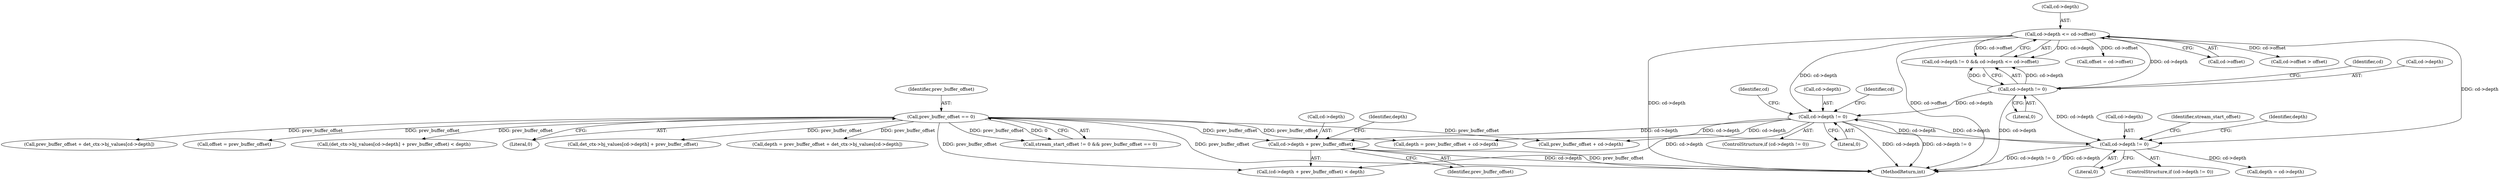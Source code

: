 digraph "0_suricata_47afc577ff763150f9b47f10331f5ef9eb847a57@pointer" {
"1000452" [label="(Call,cd->depth + prev_buffer_offset)"];
"1000444" [label="(Call,cd->depth != 0)"];
"1000527" [label="(Call,cd->depth != 0)"];
"1000211" [label="(Call,cd->depth <= cd->offset)"];
"1000206" [label="(Call,cd->depth != 0)"];
"1000385" [label="(Call,prev_buffer_offset == 0)"];
"1000586" [label="(Call,offset = cd->offset)"];
"1000386" [label="(Identifier,prev_buffer_offset)"];
"1000451" [label="(Call,(cd->depth + prev_buffer_offset) < depth)"];
"1000385" [label="(Call,prev_buffer_offset == 0)"];
"1000459" [label="(Call,depth = prev_buffer_offset + cd->depth)"];
"1000531" [label="(Literal,0)"];
"1000213" [label="(Identifier,cd)"];
"1000534" [label="(Identifier,depth)"];
"1000432" [label="(Call,prev_buffer_offset + det_ctx->bj_values[cd->depth])"];
"1000255" [label="(Call,offset = prev_buffer_offset)"];
"1000381" [label="(Call,stream_start_offset != 0 && prev_buffer_offset == 0)"];
"1000418" [label="(Call,(det_ctx->bj_values[cd->depth] + prev_buffer_offset) < depth)"];
"1000528" [label="(Call,cd->depth)"];
"1000445" [label="(Call,cd->depth)"];
"1000206" [label="(Call,cd->depth != 0)"];
"1000461" [label="(Call,prev_buffer_offset + cd->depth)"];
"1000454" [label="(Identifier,cd)"];
"1000453" [label="(Call,cd->depth)"];
"1000210" [label="(Literal,0)"];
"1000452" [label="(Call,cd->depth + prev_buffer_offset)"];
"1000469" [label="(Identifier,cd)"];
"1000212" [label="(Call,cd->depth)"];
"1000456" [label="(Identifier,prev_buffer_offset)"];
"1000211" [label="(Call,cd->depth <= cd->offset)"];
"1000387" [label="(Literal,0)"];
"1000444" [label="(Call,cd->depth != 0)"];
"1000457" [label="(Identifier,depth)"];
"1000526" [label="(ControlStructure,if (cd->depth != 0))"];
"1000419" [label="(Call,det_ctx->bj_values[cd->depth] + prev_buffer_offset)"];
"1000205" [label="(Call,cd->depth != 0 && cd->depth <= cd->offset)"];
"1000448" [label="(Literal,0)"];
"1000541" [label="(Identifier,stream_start_offset)"];
"1000215" [label="(Call,cd->offset)"];
"1000430" [label="(Call,depth = prev_buffer_offset + det_ctx->bj_values[cd->depth])"];
"1000527" [label="(Call,cd->depth != 0)"];
"1000495" [label="(Call,cd->offset > offset)"];
"1000533" [label="(Call,depth = cd->depth)"];
"1000443" [label="(ControlStructure,if (cd->depth != 0))"];
"1000207" [label="(Call,cd->depth)"];
"1001577" [label="(MethodReturn,int)"];
"1000452" -> "1000451"  [label="AST: "];
"1000452" -> "1000456"  [label="CFG: "];
"1000453" -> "1000452"  [label="AST: "];
"1000456" -> "1000452"  [label="AST: "];
"1000457" -> "1000452"  [label="CFG: "];
"1000452" -> "1001577"  [label="DDG: cd->depth"];
"1000452" -> "1001577"  [label="DDG: prev_buffer_offset"];
"1000444" -> "1000452"  [label="DDG: cd->depth"];
"1000385" -> "1000452"  [label="DDG: prev_buffer_offset"];
"1000444" -> "1000443"  [label="AST: "];
"1000444" -> "1000448"  [label="CFG: "];
"1000445" -> "1000444"  [label="AST: "];
"1000448" -> "1000444"  [label="AST: "];
"1000454" -> "1000444"  [label="CFG: "];
"1000469" -> "1000444"  [label="CFG: "];
"1000444" -> "1001577"  [label="DDG: cd->depth"];
"1000444" -> "1001577"  [label="DDG: cd->depth != 0"];
"1000527" -> "1000444"  [label="DDG: cd->depth"];
"1000211" -> "1000444"  [label="DDG: cd->depth"];
"1000206" -> "1000444"  [label="DDG: cd->depth"];
"1000444" -> "1000451"  [label="DDG: cd->depth"];
"1000444" -> "1000459"  [label="DDG: cd->depth"];
"1000444" -> "1000461"  [label="DDG: cd->depth"];
"1000444" -> "1000527"  [label="DDG: cd->depth"];
"1000527" -> "1000526"  [label="AST: "];
"1000527" -> "1000531"  [label="CFG: "];
"1000528" -> "1000527"  [label="AST: "];
"1000531" -> "1000527"  [label="AST: "];
"1000534" -> "1000527"  [label="CFG: "];
"1000541" -> "1000527"  [label="CFG: "];
"1000527" -> "1001577"  [label="DDG: cd->depth"];
"1000527" -> "1001577"  [label="DDG: cd->depth != 0"];
"1000211" -> "1000527"  [label="DDG: cd->depth"];
"1000206" -> "1000527"  [label="DDG: cd->depth"];
"1000527" -> "1000533"  [label="DDG: cd->depth"];
"1000211" -> "1000205"  [label="AST: "];
"1000211" -> "1000215"  [label="CFG: "];
"1000212" -> "1000211"  [label="AST: "];
"1000215" -> "1000211"  [label="AST: "];
"1000205" -> "1000211"  [label="CFG: "];
"1000211" -> "1001577"  [label="DDG: cd->depth"];
"1000211" -> "1001577"  [label="DDG: cd->offset"];
"1000211" -> "1000205"  [label="DDG: cd->depth"];
"1000211" -> "1000205"  [label="DDG: cd->offset"];
"1000206" -> "1000211"  [label="DDG: cd->depth"];
"1000211" -> "1000495"  [label="DDG: cd->offset"];
"1000211" -> "1000586"  [label="DDG: cd->offset"];
"1000206" -> "1000205"  [label="AST: "];
"1000206" -> "1000210"  [label="CFG: "];
"1000207" -> "1000206"  [label="AST: "];
"1000210" -> "1000206"  [label="AST: "];
"1000213" -> "1000206"  [label="CFG: "];
"1000205" -> "1000206"  [label="CFG: "];
"1000206" -> "1001577"  [label="DDG: cd->depth"];
"1000206" -> "1000205"  [label="DDG: cd->depth"];
"1000206" -> "1000205"  [label="DDG: 0"];
"1000385" -> "1000381"  [label="AST: "];
"1000385" -> "1000387"  [label="CFG: "];
"1000386" -> "1000385"  [label="AST: "];
"1000387" -> "1000385"  [label="AST: "];
"1000381" -> "1000385"  [label="CFG: "];
"1000385" -> "1001577"  [label="DDG: prev_buffer_offset"];
"1000385" -> "1000255"  [label="DDG: prev_buffer_offset"];
"1000385" -> "1000381"  [label="DDG: prev_buffer_offset"];
"1000385" -> "1000381"  [label="DDG: 0"];
"1000385" -> "1000418"  [label="DDG: prev_buffer_offset"];
"1000385" -> "1000419"  [label="DDG: prev_buffer_offset"];
"1000385" -> "1000430"  [label="DDG: prev_buffer_offset"];
"1000385" -> "1000432"  [label="DDG: prev_buffer_offset"];
"1000385" -> "1000451"  [label="DDG: prev_buffer_offset"];
"1000385" -> "1000459"  [label="DDG: prev_buffer_offset"];
"1000385" -> "1000461"  [label="DDG: prev_buffer_offset"];
}
